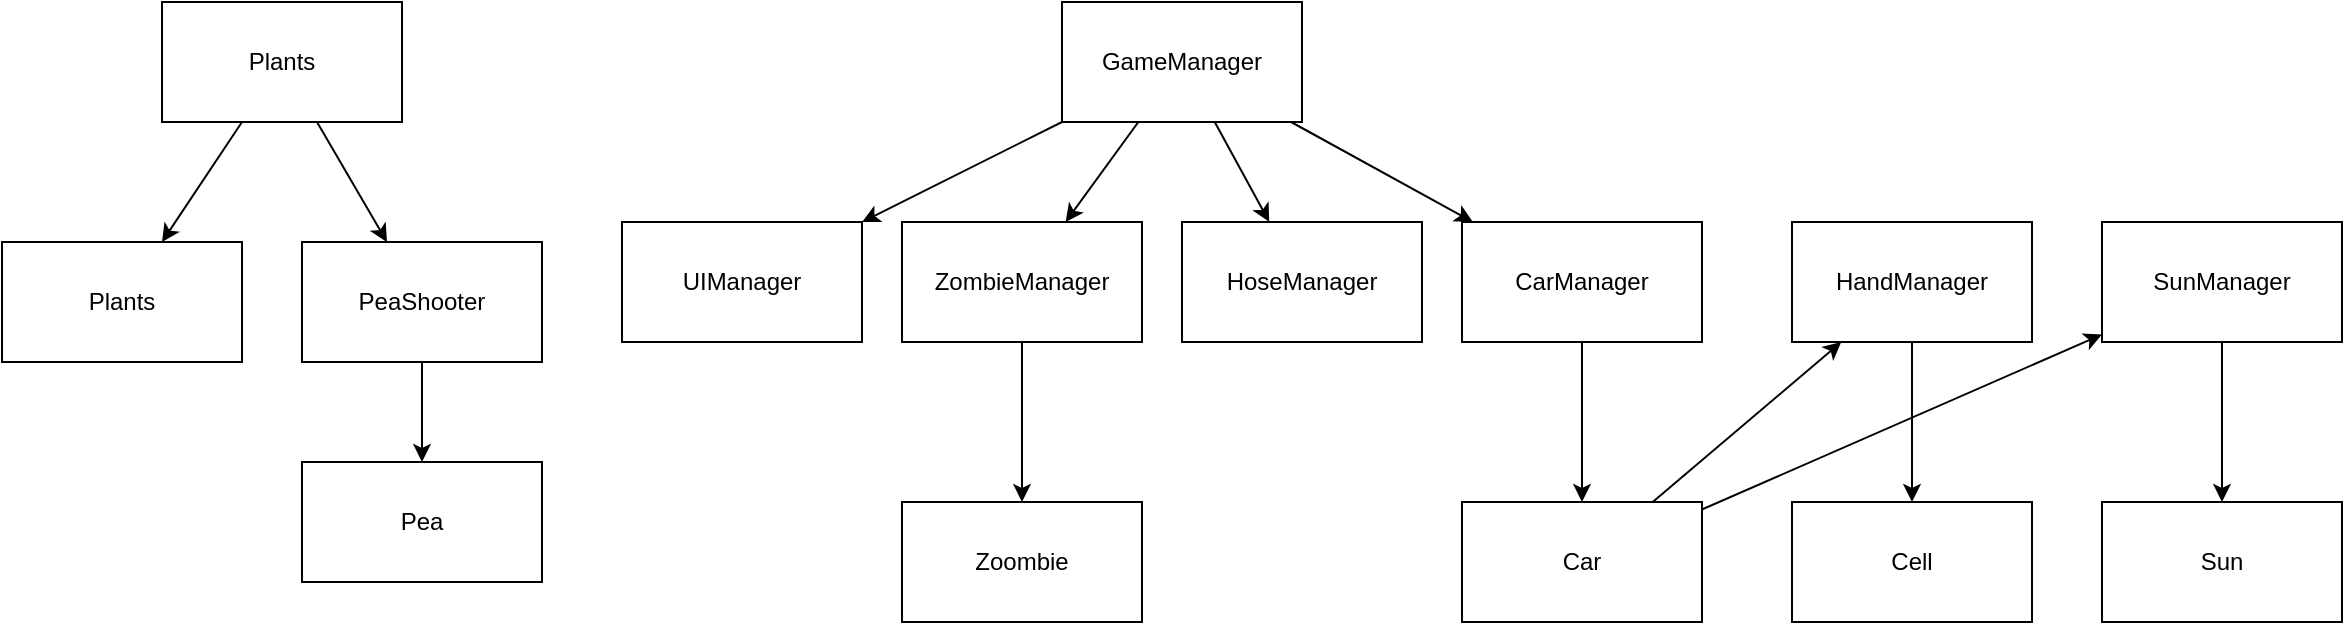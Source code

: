 <mxfile version="24.7.6">
  <diagram name="第 1 页" id="r9VvQjGixUe3omQV4905">
    <mxGraphModel dx="397" dy="526" grid="1" gridSize="10" guides="1" tooltips="1" connect="1" arrows="1" fold="1" page="1" pageScale="1" pageWidth="690" pageHeight="980" math="0" shadow="0">
      <root>
        <mxCell id="0" />
        <mxCell id="1" parent="0" />
        <mxCell id="H_qoCDuSCW4UYqj3okHo-3" value="" style="rounded=0;orthogonalLoop=1;jettySize=auto;html=1;" edge="1" parent="1" source="H_qoCDuSCW4UYqj3okHo-1" target="H_qoCDuSCW4UYqj3okHo-2">
          <mxGeometry relative="1" as="geometry" />
        </mxCell>
        <mxCell id="H_qoCDuSCW4UYqj3okHo-7" value="" style="rounded=0;orthogonalLoop=1;jettySize=auto;html=1;" edge="1" parent="1" source="H_qoCDuSCW4UYqj3okHo-1" target="H_qoCDuSCW4UYqj3okHo-6">
          <mxGeometry relative="1" as="geometry" />
        </mxCell>
        <mxCell id="H_qoCDuSCW4UYqj3okHo-1" value="Plants" style="rounded=0;whiteSpace=wrap;html=1;" vertex="1" parent="1">
          <mxGeometry x="100" y="20" width="120" height="60" as="geometry" />
        </mxCell>
        <mxCell id="H_qoCDuSCW4UYqj3okHo-2" value="Plants" style="rounded=0;whiteSpace=wrap;html=1;" vertex="1" parent="1">
          <mxGeometry x="20" y="140" width="120" height="60" as="geometry" />
        </mxCell>
        <mxCell id="H_qoCDuSCW4UYqj3okHo-9" value="" style="edgeStyle=orthogonalEdgeStyle;rounded=0;orthogonalLoop=1;jettySize=auto;html=1;" edge="1" parent="1" source="H_qoCDuSCW4UYqj3okHo-6" target="H_qoCDuSCW4UYqj3okHo-8">
          <mxGeometry relative="1" as="geometry" />
        </mxCell>
        <mxCell id="H_qoCDuSCW4UYqj3okHo-6" value="PeaShooter" style="rounded=0;whiteSpace=wrap;html=1;" vertex="1" parent="1">
          <mxGeometry x="170" y="140" width="120" height="60" as="geometry" />
        </mxCell>
        <mxCell id="H_qoCDuSCW4UYqj3okHo-8" value="Pea" style="whiteSpace=wrap;html=1;rounded=0;" vertex="1" parent="1">
          <mxGeometry x="170" y="250" width="120" height="60" as="geometry" />
        </mxCell>
        <mxCell id="H_qoCDuSCW4UYqj3okHo-12" value="" style="rounded=0;orthogonalLoop=1;jettySize=auto;html=1;" edge="1" parent="1" source="H_qoCDuSCW4UYqj3okHo-10" target="H_qoCDuSCW4UYqj3okHo-11">
          <mxGeometry relative="1" as="geometry" />
        </mxCell>
        <mxCell id="H_qoCDuSCW4UYqj3okHo-15" value="" style="rounded=0;orthogonalLoop=1;jettySize=auto;html=1;" edge="1" parent="1" source="H_qoCDuSCW4UYqj3okHo-10" target="H_qoCDuSCW4UYqj3okHo-14">
          <mxGeometry relative="1" as="geometry" />
        </mxCell>
        <mxCell id="H_qoCDuSCW4UYqj3okHo-22" value="" style="rounded=0;orthogonalLoop=1;jettySize=auto;html=1;" edge="1" parent="1" source="H_qoCDuSCW4UYqj3okHo-10" target="H_qoCDuSCW4UYqj3okHo-21">
          <mxGeometry relative="1" as="geometry" />
        </mxCell>
        <mxCell id="H_qoCDuSCW4UYqj3okHo-24" value="" style="rounded=0;orthogonalLoop=1;jettySize=auto;html=1;" edge="1" parent="1" source="H_qoCDuSCW4UYqj3okHo-10" target="H_qoCDuSCW4UYqj3okHo-23">
          <mxGeometry relative="1" as="geometry" />
        </mxCell>
        <mxCell id="H_qoCDuSCW4UYqj3okHo-10" value="GameManager" style="rounded=0;whiteSpace=wrap;html=1;" vertex="1" parent="1">
          <mxGeometry x="550" y="20" width="120" height="60" as="geometry" />
        </mxCell>
        <mxCell id="H_qoCDuSCW4UYqj3okHo-11" value="UIManager" style="whiteSpace=wrap;html=1;rounded=0;" vertex="1" parent="1">
          <mxGeometry x="330" y="130" width="120" height="60" as="geometry" />
        </mxCell>
        <mxCell id="H_qoCDuSCW4UYqj3okHo-28" value="" style="edgeStyle=orthogonalEdgeStyle;rounded=0;orthogonalLoop=1;jettySize=auto;html=1;" edge="1" parent="1" source="H_qoCDuSCW4UYqj3okHo-14" target="H_qoCDuSCW4UYqj3okHo-27">
          <mxGeometry relative="1" as="geometry" />
        </mxCell>
        <mxCell id="H_qoCDuSCW4UYqj3okHo-14" value="ZombieManager" style="rounded=0;whiteSpace=wrap;html=1;" vertex="1" parent="1">
          <mxGeometry x="470" y="130" width="120" height="60" as="geometry" />
        </mxCell>
        <mxCell id="H_qoCDuSCW4UYqj3okHo-21" value="HoseManager" style="whiteSpace=wrap;html=1;rounded=0;" vertex="1" parent="1">
          <mxGeometry x="610" y="130" width="120" height="60" as="geometry" />
        </mxCell>
        <mxCell id="H_qoCDuSCW4UYqj3okHo-26" value="" style="edgeStyle=orthogonalEdgeStyle;rounded=0;orthogonalLoop=1;jettySize=auto;html=1;" edge="1" parent="1" source="H_qoCDuSCW4UYqj3okHo-23" target="H_qoCDuSCW4UYqj3okHo-25">
          <mxGeometry relative="1" as="geometry" />
        </mxCell>
        <mxCell id="H_qoCDuSCW4UYqj3okHo-23" value="CarManager" style="whiteSpace=wrap;html=1;rounded=0;" vertex="1" parent="1">
          <mxGeometry x="750" y="130" width="120" height="60" as="geometry" />
        </mxCell>
        <mxCell id="H_qoCDuSCW4UYqj3okHo-30" value="" style="rounded=0;orthogonalLoop=1;jettySize=auto;html=1;" edge="1" parent="1" source="H_qoCDuSCW4UYqj3okHo-25" target="H_qoCDuSCW4UYqj3okHo-29">
          <mxGeometry relative="1" as="geometry" />
        </mxCell>
        <mxCell id="H_qoCDuSCW4UYqj3okHo-32" value="" style="rounded=0;orthogonalLoop=1;jettySize=auto;html=1;" edge="1" parent="1" source="H_qoCDuSCW4UYqj3okHo-25" target="H_qoCDuSCW4UYqj3okHo-31">
          <mxGeometry relative="1" as="geometry" />
        </mxCell>
        <mxCell id="H_qoCDuSCW4UYqj3okHo-25" value="Car" style="whiteSpace=wrap;html=1;rounded=0;" vertex="1" parent="1">
          <mxGeometry x="750" y="270" width="120" height="60" as="geometry" />
        </mxCell>
        <mxCell id="H_qoCDuSCW4UYqj3okHo-27" value="Zoombie" style="whiteSpace=wrap;html=1;rounded=0;" vertex="1" parent="1">
          <mxGeometry x="470" y="270" width="120" height="60" as="geometry" />
        </mxCell>
        <mxCell id="H_qoCDuSCW4UYqj3okHo-34" value="" style="edgeStyle=orthogonalEdgeStyle;rounded=0;orthogonalLoop=1;jettySize=auto;html=1;" edge="1" parent="1" source="H_qoCDuSCW4UYqj3okHo-29" target="H_qoCDuSCW4UYqj3okHo-33">
          <mxGeometry relative="1" as="geometry" />
        </mxCell>
        <mxCell id="H_qoCDuSCW4UYqj3okHo-29" value="HandManager" style="whiteSpace=wrap;html=1;rounded=0;" vertex="1" parent="1">
          <mxGeometry x="915" y="130" width="120" height="60" as="geometry" />
        </mxCell>
        <mxCell id="H_qoCDuSCW4UYqj3okHo-36" value="" style="edgeStyle=orthogonalEdgeStyle;rounded=0;orthogonalLoop=1;jettySize=auto;html=1;" edge="1" parent="1" source="H_qoCDuSCW4UYqj3okHo-31" target="H_qoCDuSCW4UYqj3okHo-35">
          <mxGeometry relative="1" as="geometry" />
        </mxCell>
        <mxCell id="H_qoCDuSCW4UYqj3okHo-31" value="SunManager" style="whiteSpace=wrap;html=1;rounded=0;" vertex="1" parent="1">
          <mxGeometry x="1070" y="130" width="120" height="60" as="geometry" />
        </mxCell>
        <mxCell id="H_qoCDuSCW4UYqj3okHo-33" value="Cell" style="whiteSpace=wrap;html=1;rounded=0;" vertex="1" parent="1">
          <mxGeometry x="915" y="270" width="120" height="60" as="geometry" />
        </mxCell>
        <mxCell id="H_qoCDuSCW4UYqj3okHo-35" value="Sun" style="whiteSpace=wrap;html=1;rounded=0;" vertex="1" parent="1">
          <mxGeometry x="1070" y="270" width="120" height="60" as="geometry" />
        </mxCell>
      </root>
    </mxGraphModel>
  </diagram>
</mxfile>

